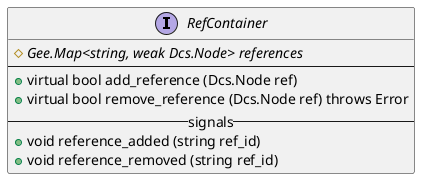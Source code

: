 /'
 '  UML file for RefContainer interface
 '/

@startuml
interface RefContainer {
    #{abstract} Gee.Map<string, weak Dcs.Node> references
    ----
    +virtual bool add_reference (Dcs.Node ref)
    +virtual bool remove_reference (Dcs.Node ref) throws Error
    -- signals --
    +void reference_added (string ref_id)
    +void reference_removed (string ref_id)
}
@enduml
